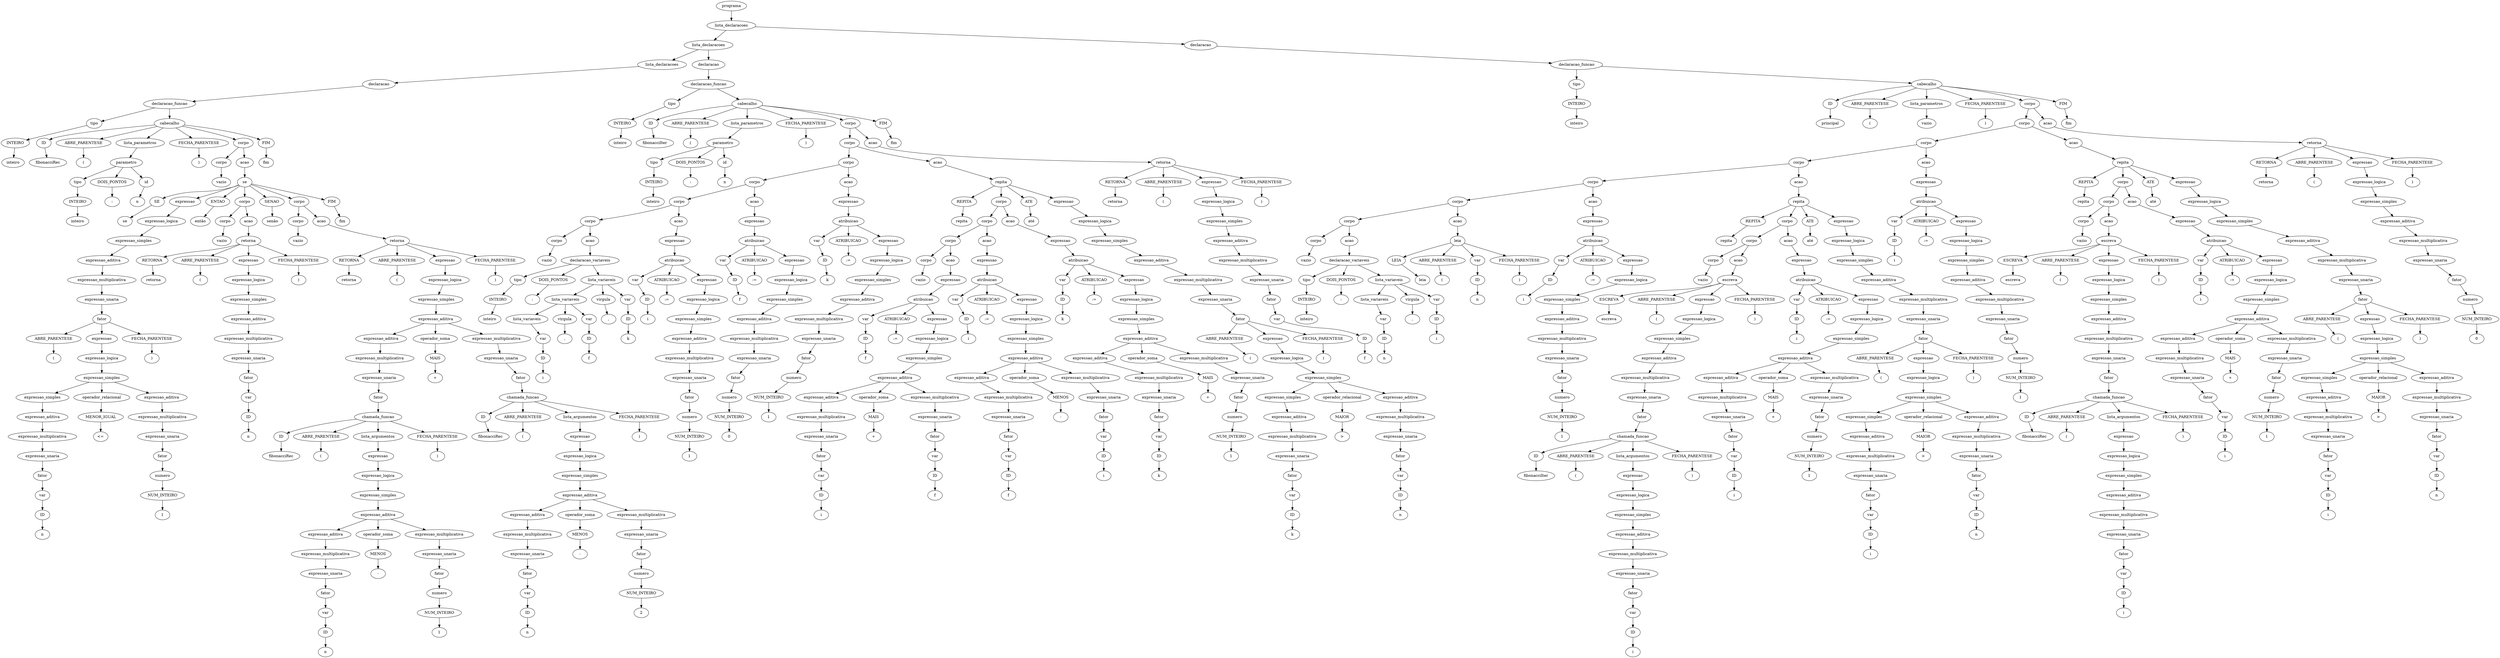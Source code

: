 digraph tree {
    "0x0" [label="programa"];
    "0x1" [label="lista_declaracoes"];
    "0x2" [label="lista_declaracoes"];
    "0x3" [label="lista_declaracoes"];
    "0x4" [label="declaracao"];
    "0x5" [label="declaracao_funcao"];
    "0x6" [label="tipo"];
    "0x7" [label="INTEIRO"];
    "0x8" [label="inteiro"];
    "0x9" [label="cabecalho"];
    "0xa" [label="ID"];
    "0xb" [label="fibonacciRec"];
    "0xc" [label="ABRE_PARENTESE"];
    "0xd" [label="("];
    "0xe" [label="lista_parametros"];
    "0xf" [label="parametro"];
    "0x10" [label="tipo"];
    "0x11" [label="INTEIRO"];
    "0x12" [label="inteiro"];
    "0x13" [label="DOIS_PONTOS"];
    "0x14" [label=":"];
    "0x15" [label="id"];
    "0x16" [label="n"];
    "0x17" [label="FECHA_PARENTESE"];
    "0x18" [label=")"];
    "0x19" [label="corpo"];
    "0x1a" [label="corpo"];
    "0x1b" [label="vazio"];
    "0x1c" [label="acao"];
    "0x1d" [label="se"];
    "0x1e" [label="SE"];
    "0x1f" [label="se"];
    "0x20" [label="expressao"];
    "0x21" [label="expressao_logica"];
    "0x22" [label="expressao_simples"];
    "0x23" [label="expressao_aditiva"];
    "0x24" [label="expressao_multiplicativa"];
    "0x25" [label="expressao_unaria"];
    "0x26" [label="fator"];
    "0x27" [label="ABRE_PARENTESE"];
    "0x28" [label="("];
    "0x29" [label="expressao"];
    "0x2a" [label="expressao_logica"];
    "0x2b" [label="expressao_simples"];
    "0x2c" [label="expressao_simples"];
    "0x2d" [label="expressao_aditiva"];
    "0x2e" [label="expressao_multiplicativa"];
    "0x2f" [label="expressao_unaria"];
    "0x30" [label="fator"];
    "0x31" [label="var"];
    "0x32" [label="ID"];
    "0x33" [label="n"];
    "0x34" [label="operador_relacional"];
    "0x35" [label="MENOR_IGUAL"];
    "0x36" [label="<="];
    "0x37" [label="expressao_aditiva"];
    "0x38" [label="expressao_multiplicativa"];
    "0x39" [label="expressao_unaria"];
    "0x3a" [label="fator"];
    "0x3b" [label="numero"];
    "0x3c" [label="NUM_INTEIRO"];
    "0x3d" [label="1"];
    "0x3e" [label="FECHA_PARENTESE"];
    "0x3f" [label=")"];
    "0x40" [label="ENTAO"];
    "0x41" [label="então"];
    "0x42" [label="corpo"];
    "0x43" [label="corpo"];
    "0x44" [label="vazio"];
    "0x45" [label="acao"];
    "0x46" [label="retorna"];
    "0x47" [label="RETORNA"];
    "0x48" [label="retorna"];
    "0x49" [label="ABRE_PARENTESE"];
    "0x4a" [label="("];
    "0x4b" [label="expressao"];
    "0x4c" [label="expressao_logica"];
    "0x4d" [label="expressao_simples"];
    "0x4e" [label="expressao_aditiva"];
    "0x4f" [label="expressao_multiplicativa"];
    "0x50" [label="expressao_unaria"];
    "0x51" [label="fator"];
    "0x52" [label="var"];
    "0x53" [label="ID"];
    "0x54" [label="n"];
    "0x55" [label="FECHA_PARENTESE"];
    "0x56" [label=")"];
    "0x57" [label="SENAO"];
    "0x58" [label="senão"];
    "0x59" [label="corpo"];
    "0x5a" [label="corpo"];
    "0x5b" [label="vazio"];
    "0x5c" [label="acao"];
    "0x5d" [label="retorna"];
    "0x5e" [label="RETORNA"];
    "0x5f" [label="retorna"];
    "0x60" [label="ABRE_PARENTESE"];
    "0x61" [label="("];
    "0x62" [label="expressao"];
    "0x63" [label="expressao_logica"];
    "0x64" [label="expressao_simples"];
    "0x65" [label="expressao_aditiva"];
    "0x66" [label="expressao_aditiva"];
    "0x67" [label="expressao_multiplicativa"];
    "0x68" [label="expressao_unaria"];
    "0x69" [label="fator"];
    "0x6a" [label="chamada_funcao"];
    "0x6b" [label="ID"];
    "0x6c" [label="fibonacciRec"];
    "0x6d" [label="ABRE_PARENTESE"];
    "0x6e" [label="("];
    "0x6f" [label="lista_argumentos"];
    "0x70" [label="expressao"];
    "0x71" [label="expressao_logica"];
    "0x72" [label="expressao_simples"];
    "0x73" [label="expressao_aditiva"];
    "0x74" [label="expressao_aditiva"];
    "0x75" [label="expressao_multiplicativa"];
    "0x76" [label="expressao_unaria"];
    "0x77" [label="fator"];
    "0x78" [label="var"];
    "0x79" [label="ID"];
    "0x7a" [label="n"];
    "0x7b" [label="operador_soma"];
    "0x7c" [label="MENOS"];
    "0x7d" [label="-"];
    "0x7e" [label="expressao_multiplicativa"];
    "0x7f" [label="expressao_unaria"];
    "0x80" [label="fator"];
    "0x81" [label="numero"];
    "0x82" [label="NUM_INTEIRO"];
    "0x83" [label="1"];
    "0x84" [label="FECHA_PARENTESE"];
    "0x85" [label=")"];
    "0x86" [label="operador_soma"];
    "0x87" [label="MAIS"];
    "0x88" [label="+"];
    "0x89" [label="expressao_multiplicativa"];
    "0x8a" [label="expressao_unaria"];
    "0x8b" [label="fator"];
    "0x8c" [label="chamada_funcao"];
    "0x8d" [label="ID"];
    "0x8e" [label="fibonacciRec"];
    "0x8f" [label="ABRE_PARENTESE"];
    "0x90" [label="("];
    "0x91" [label="lista_argumentos"];
    "0x92" [label="expressao"];
    "0x93" [label="expressao_logica"];
    "0x94" [label="expressao_simples"];
    "0x95" [label="expressao_aditiva"];
    "0x96" [label="expressao_aditiva"];
    "0x97" [label="expressao_multiplicativa"];
    "0x98" [label="expressao_unaria"];
    "0x99" [label="fator"];
    "0x9a" [label="var"];
    "0x9b" [label="ID"];
    "0x9c" [label="n"];
    "0x9d" [label="operador_soma"];
    "0x9e" [label="MENOS"];
    "0x9f" [label="-"];
    "0xa0" [label="expressao_multiplicativa"];
    "0xa1" [label="expressao_unaria"];
    "0xa2" [label="fator"];
    "0xa3" [label="numero"];
    "0xa4" [label="NUM_INTEIRO"];
    "0xa5" [label="2"];
    "0xa6" [label="FECHA_PARENTESE"];
    "0xa7" [label=")"];
    "0xa8" [label="FECHA_PARENTESE"];
    "0xa9" [label=")"];
    "0xaa" [label="FIM"];
    "0xab" [label="fim"];
    "0xac" [label="FIM"];
    "0xad" [label="fim"];
    "0xae" [label="declaracao"];
    "0xaf" [label="declaracao_funcao"];
    "0xb0" [label="tipo"];
    "0xb1" [label="INTEIRO"];
    "0xb2" [label="inteiro"];
    "0xb3" [label="cabecalho"];
    "0xb4" [label="ID"];
    "0xb5" [label="fibonacciIter"];
    "0xb6" [label="ABRE_PARENTESE"];
    "0xb7" [label="("];
    "0xb8" [label="lista_parametros"];
    "0xb9" [label="parametro"];
    "0xba" [label="tipo"];
    "0xbb" [label="INTEIRO"];
    "0xbc" [label="inteiro"];
    "0xbd" [label="DOIS_PONTOS"];
    "0xbe" [label=":"];
    "0xbf" [label="id"];
    "0xc0" [label="n"];
    "0xc1" [label="FECHA_PARENTESE"];
    "0xc2" [label=")"];
    "0xc3" [label="corpo"];
    "0xc4" [label="corpo"];
    "0xc5" [label="corpo"];
    "0xc6" [label="corpo"];
    "0xc7" [label="corpo"];
    "0xc8" [label="corpo"];
    "0xc9" [label="corpo"];
    "0xca" [label="vazio"];
    "0xcb" [label="acao"];
    "0xcc" [label="declaracao_variaveis"];
    "0xcd" [label="tipo"];
    "0xce" [label="INTEIRO"];
    "0xcf" [label="inteiro"];
    "0xd0" [label="DOIS_PONTOS"];
    "0xd1" [label=":"];
    "0xd2" [label="lista_variaveis"];
    "0xd3" [label="lista_variaveis"];
    "0xd4" [label="lista_variaveis"];
    "0xd5" [label="var"];
    "0xd6" [label="ID"];
    "0xd7" [label="i"];
    "0xd8" [label="virgula"];
    "0xd9" [label=","];
    "0xda" [label="var"];
    "0xdb" [label="ID"];
    "0xdc" [label="f"];
    "0xdd" [label="virgula"];
    "0xde" [label=","];
    "0xdf" [label="var"];
    "0xe0" [label="ID"];
    "0xe1" [label="k"];
    "0xe2" [label="acao"];
    "0xe3" [label="expressao"];
    "0xe4" [label="atribuicao"];
    "0xe5" [label="var"];
    "0xe6" [label="ID"];
    "0xe7" [label="i"];
    "0xe8" [label="ATRIBUICAO"];
    "0xe9" [label=":="];
    "0xea" [label="expressao"];
    "0xeb" [label="expressao_logica"];
    "0xec" [label="expressao_simples"];
    "0xed" [label="expressao_aditiva"];
    "0xee" [label="expressao_multiplicativa"];
    "0xef" [label="expressao_unaria"];
    "0xf0" [label="fator"];
    "0xf1" [label="numero"];
    "0xf2" [label="NUM_INTEIRO"];
    "0xf3" [label="1"];
    "0xf4" [label="acao"];
    "0xf5" [label="expressao"];
    "0xf6" [label="atribuicao"];
    "0xf7" [label="var"];
    "0xf8" [label="ID"];
    "0xf9" [label="f"];
    "0xfa" [label="ATRIBUICAO"];
    "0xfb" [label=":="];
    "0xfc" [label="expressao"];
    "0xfd" [label="expressao_logica"];
    "0xfe" [label="expressao_simples"];
    "0xff" [label="expressao_aditiva"];
    "0x100" [label="expressao_multiplicativa"];
    "0x101" [label="expressao_unaria"];
    "0x102" [label="fator"];
    "0x103" [label="numero"];
    "0x104" [label="NUM_INTEIRO"];
    "0x105" [label="0"];
    "0x106" [label="acao"];
    "0x107" [label="expressao"];
    "0x108" [label="atribuicao"];
    "0x109" [label="var"];
    "0x10a" [label="ID"];
    "0x10b" [label="k"];
    "0x10c" [label="ATRIBUICAO"];
    "0x10d" [label=":="];
    "0x10e" [label="expressao"];
    "0x10f" [label="expressao_logica"];
    "0x110" [label="expressao_simples"];
    "0x111" [label="expressao_aditiva"];
    "0x112" [label="expressao_multiplicativa"];
    "0x113" [label="expressao_unaria"];
    "0x114" [label="fator"];
    "0x115" [label="numero"];
    "0x116" [label="NUM_INTEIRO"];
    "0x117" [label="1"];
    "0x118" [label="acao"];
    "0x119" [label="repita"];
    "0x11a" [label="REPITA"];
    "0x11b" [label="repita"];
    "0x11c" [label="corpo"];
    "0x11d" [label="corpo"];
    "0x11e" [label="corpo"];
    "0x11f" [label="corpo"];
    "0x120" [label="vazio"];
    "0x121" [label="acao"];
    "0x122" [label="expressao"];
    "0x123" [label="atribuicao"];
    "0x124" [label="var"];
    "0x125" [label="ID"];
    "0x126" [label="f"];
    "0x127" [label="ATRIBUICAO"];
    "0x128" [label=":="];
    "0x129" [label="expressao"];
    "0x12a" [label="expressao_logica"];
    "0x12b" [label="expressao_simples"];
    "0x12c" [label="expressao_aditiva"];
    "0x12d" [label="expressao_aditiva"];
    "0x12e" [label="expressao_multiplicativa"];
    "0x12f" [label="expressao_unaria"];
    "0x130" [label="fator"];
    "0x131" [label="var"];
    "0x132" [label="ID"];
    "0x133" [label="i"];
    "0x134" [label="operador_soma"];
    "0x135" [label="MAIS"];
    "0x136" [label="+"];
    "0x137" [label="expressao_multiplicativa"];
    "0x138" [label="expressao_unaria"];
    "0x139" [label="fator"];
    "0x13a" [label="var"];
    "0x13b" [label="ID"];
    "0x13c" [label="f"];
    "0x13d" [label="acao"];
    "0x13e" [label="expressao"];
    "0x13f" [label="atribuicao"];
    "0x140" [label="var"];
    "0x141" [label="ID"];
    "0x142" [label="i"];
    "0x143" [label="ATRIBUICAO"];
    "0x144" [label=":="];
    "0x145" [label="expressao"];
    "0x146" [label="expressao_logica"];
    "0x147" [label="expressao_simples"];
    "0x148" [label="expressao_aditiva"];
    "0x149" [label="expressao_aditiva"];
    "0x14a" [label="expressao_multiplicativa"];
    "0x14b" [label="expressao_unaria"];
    "0x14c" [label="fator"];
    "0x14d" [label="var"];
    "0x14e" [label="ID"];
    "0x14f" [label="f"];
    "0x150" [label="operador_soma"];
    "0x151" [label="MENOS"];
    "0x152" [label="-"];
    "0x153" [label="expressao_multiplicativa"];
    "0x154" [label="expressao_unaria"];
    "0x155" [label="fator"];
    "0x156" [label="var"];
    "0x157" [label="ID"];
    "0x158" [label="i"];
    "0x159" [label="acao"];
    "0x15a" [label="expressao"];
    "0x15b" [label="atribuicao"];
    "0x15c" [label="var"];
    "0x15d" [label="ID"];
    "0x15e" [label="k"];
    "0x15f" [label="ATRIBUICAO"];
    "0x160" [label=":="];
    "0x161" [label="expressao"];
    "0x162" [label="expressao_logica"];
    "0x163" [label="expressao_simples"];
    "0x164" [label="expressao_aditiva"];
    "0x165" [label="expressao_aditiva"];
    "0x166" [label="expressao_multiplicativa"];
    "0x167" [label="expressao_unaria"];
    "0x168" [label="fator"];
    "0x169" [label="var"];
    "0x16a" [label="ID"];
    "0x16b" [label="k"];
    "0x16c" [label="operador_soma"];
    "0x16d" [label="MAIS"];
    "0x16e" [label="+"];
    "0x16f" [label="expressao_multiplicativa"];
    "0x170" [label="expressao_unaria"];
    "0x171" [label="fator"];
    "0x172" [label="numero"];
    "0x173" [label="NUM_INTEIRO"];
    "0x174" [label="1"];
    "0x175" [label="ATE"];
    "0x176" [label="até"];
    "0x177" [label="expressao"];
    "0x178" [label="expressao_logica"];
    "0x179" [label="expressao_simples"];
    "0x17a" [label="expressao_aditiva"];
    "0x17b" [label="expressao_multiplicativa"];
    "0x17c" [label="expressao_unaria"];
    "0x17d" [label="fator"];
    "0x17e" [label="ABRE_PARENTESE"];
    "0x17f" [label="("];
    "0x180" [label="expressao"];
    "0x181" [label="expressao_logica"];
    "0x182" [label="expressao_simples"];
    "0x183" [label="expressao_simples"];
    "0x184" [label="expressao_aditiva"];
    "0x185" [label="expressao_multiplicativa"];
    "0x186" [label="expressao_unaria"];
    "0x187" [label="fator"];
    "0x188" [label="var"];
    "0x189" [label="ID"];
    "0x18a" [label="k"];
    "0x18b" [label="operador_relacional"];
    "0x18c" [label="MAIOR"];
    "0x18d" [label=">"];
    "0x18e" [label="expressao_aditiva"];
    "0x18f" [label="expressao_multiplicativa"];
    "0x190" [label="expressao_unaria"];
    "0x191" [label="fator"];
    "0x192" [label="var"];
    "0x193" [label="ID"];
    "0x194" [label="n"];
    "0x195" [label="FECHA_PARENTESE"];
    "0x196" [label=")"];
    "0x197" [label="acao"];
    "0x198" [label="retorna"];
    "0x199" [label="RETORNA"];
    "0x19a" [label="retorna"];
    "0x19b" [label="ABRE_PARENTESE"];
    "0x19c" [label="("];
    "0x19d" [label="expressao"];
    "0x19e" [label="expressao_logica"];
    "0x19f" [label="expressao_simples"];
    "0x1a0" [label="expressao_aditiva"];
    "0x1a1" [label="expressao_multiplicativa"];
    "0x1a2" [label="expressao_unaria"];
    "0x1a3" [label="fator"];
    "0x1a4" [label="var"];
    "0x1a5" [label="ID"];
    "0x1a6" [label="f"];
    "0x1a7" [label="FECHA_PARENTESE"];
    "0x1a8" [label=")"];
    "0x1a9" [label="FIM"];
    "0x1aa" [label="fim"];
    "0x1ab" [label="declaracao"];
    "0x1ac" [label="declaracao_funcao"];
    "0x1ad" [label="tipo"];
    "0x1ae" [label="INTEIRO"];
    "0x1af" [label="inteiro"];
    "0x1b0" [label="cabecalho"];
    "0x1b1" [label="ID"];
    "0x1b2" [label="principal"];
    "0x1b3" [label="ABRE_PARENTESE"];
    "0x1b4" [label="("];
    "0x1b5" [label="lista_parametros"];
    "0x1b6" [label="vazio"];
    "0x1b7" [label="FECHA_PARENTESE"];
    "0x1b8" [label=")"];
    "0x1b9" [label="corpo"];
    "0x1ba" [label="corpo"];
    "0x1bb" [label="corpo"];
    "0x1bc" [label="corpo"];
    "0x1bd" [label="corpo"];
    "0x1be" [label="corpo"];
    "0x1bf" [label="corpo"];
    "0x1c0" [label="corpo"];
    "0x1c1" [label="vazio"];
    "0x1c2" [label="acao"];
    "0x1c3" [label="declaracao_variaveis"];
    "0x1c4" [label="tipo"];
    "0x1c5" [label="INTEIRO"];
    "0x1c6" [label="inteiro"];
    "0x1c7" [label="DOIS_PONTOS"];
    "0x1c8" [label=":"];
    "0x1c9" [label="lista_variaveis"];
    "0x1ca" [label="lista_variaveis"];
    "0x1cb" [label="var"];
    "0x1cc" [label="ID"];
    "0x1cd" [label="n"];
    "0x1ce" [label="virgula"];
    "0x1cf" [label=","];
    "0x1d0" [label="var"];
    "0x1d1" [label="ID"];
    "0x1d2" [label="i"];
    "0x1d3" [label="acao"];
    "0x1d4" [label="leia"];
    "0x1d5" [label="LEIA"];
    "0x1d6" [label="leia"];
    "0x1d7" [label="ABRE_PARENTESE"];
    "0x1d8" [label="("];
    "0x1d9" [label="var"];
    "0x1da" [label="ID"];
    "0x1db" [label="n"];
    "0x1dc" [label="FECHA_PARENTESE"];
    "0x1dd" [label=")"];
    "0x1de" [label="acao"];
    "0x1df" [label="expressao"];
    "0x1e0" [label="atribuicao"];
    "0x1e1" [label="var"];
    "0x1e2" [label="ID"];
    "0x1e3" [label="i"];
    "0x1e4" [label="ATRIBUICAO"];
    "0x1e5" [label=":="];
    "0x1e6" [label="expressao"];
    "0x1e7" [label="expressao_logica"];
    "0x1e8" [label="expressao_simples"];
    "0x1e9" [label="expressao_aditiva"];
    "0x1ea" [label="expressao_multiplicativa"];
    "0x1eb" [label="expressao_unaria"];
    "0x1ec" [label="fator"];
    "0x1ed" [label="numero"];
    "0x1ee" [label="NUM_INTEIRO"];
    "0x1ef" [label="1"];
    "0x1f0" [label="acao"];
    "0x1f1" [label="repita"];
    "0x1f2" [label="REPITA"];
    "0x1f3" [label="repita"];
    "0x1f4" [label="corpo"];
    "0x1f5" [label="corpo"];
    "0x1f6" [label="corpo"];
    "0x1f7" [label="vazio"];
    "0x1f8" [label="acao"];
    "0x1f9" [label="escreva"];
    "0x1fa" [label="ESCREVA"];
    "0x1fb" [label="escreva"];
    "0x1fc" [label="ABRE_PARENTESE"];
    "0x1fd" [label="("];
    "0x1fe" [label="expressao"];
    "0x1ff" [label="expressao_logica"];
    "0x200" [label="expressao_simples"];
    "0x201" [label="expressao_aditiva"];
    "0x202" [label="expressao_multiplicativa"];
    "0x203" [label="expressao_unaria"];
    "0x204" [label="fator"];
    "0x205" [label="chamada_funcao"];
    "0x206" [label="ID"];
    "0x207" [label="fibonacciIter"];
    "0x208" [label="ABRE_PARENTESE"];
    "0x209" [label="("];
    "0x20a" [label="lista_argumentos"];
    "0x20b" [label="expressao"];
    "0x20c" [label="expressao_logica"];
    "0x20d" [label="expressao_simples"];
    "0x20e" [label="expressao_aditiva"];
    "0x20f" [label="expressao_multiplicativa"];
    "0x210" [label="expressao_unaria"];
    "0x211" [label="fator"];
    "0x212" [label="var"];
    "0x213" [label="ID"];
    "0x214" [label="i"];
    "0x215" [label="FECHA_PARENTESE"];
    "0x216" [label=")"];
    "0x217" [label="FECHA_PARENTESE"];
    "0x218" [label=")"];
    "0x219" [label="acao"];
    "0x21a" [label="expressao"];
    "0x21b" [label="atribuicao"];
    "0x21c" [label="var"];
    "0x21d" [label="ID"];
    "0x21e" [label="i"];
    "0x21f" [label="ATRIBUICAO"];
    "0x220" [label=":="];
    "0x221" [label="expressao"];
    "0x222" [label="expressao_logica"];
    "0x223" [label="expressao_simples"];
    "0x224" [label="expressao_aditiva"];
    "0x225" [label="expressao_aditiva"];
    "0x226" [label="expressao_multiplicativa"];
    "0x227" [label="expressao_unaria"];
    "0x228" [label="fator"];
    "0x229" [label="var"];
    "0x22a" [label="ID"];
    "0x22b" [label="i"];
    "0x22c" [label="operador_soma"];
    "0x22d" [label="MAIS"];
    "0x22e" [label="+"];
    "0x22f" [label="expressao_multiplicativa"];
    "0x230" [label="expressao_unaria"];
    "0x231" [label="fator"];
    "0x232" [label="numero"];
    "0x233" [label="NUM_INTEIRO"];
    "0x234" [label="1"];
    "0x235" [label="ATE"];
    "0x236" [label="até"];
    "0x237" [label="expressao"];
    "0x238" [label="expressao_logica"];
    "0x239" [label="expressao_simples"];
    "0x23a" [label="expressao_aditiva"];
    "0x23b" [label="expressao_multiplicativa"];
    "0x23c" [label="expressao_unaria"];
    "0x23d" [label="fator"];
    "0x23e" [label="ABRE_PARENTESE"];
    "0x23f" [label="("];
    "0x240" [label="expressao"];
    "0x241" [label="expressao_logica"];
    "0x242" [label="expressao_simples"];
    "0x243" [label="expressao_simples"];
    "0x244" [label="expressao_aditiva"];
    "0x245" [label="expressao_multiplicativa"];
    "0x246" [label="expressao_unaria"];
    "0x247" [label="fator"];
    "0x248" [label="var"];
    "0x249" [label="ID"];
    "0x24a" [label="i"];
    "0x24b" [label="operador_relacional"];
    "0x24c" [label="MAIOR"];
    "0x24d" [label=">"];
    "0x24e" [label="expressao_aditiva"];
    "0x24f" [label="expressao_multiplicativa"];
    "0x250" [label="expressao_unaria"];
    "0x251" [label="fator"];
    "0x252" [label="var"];
    "0x253" [label="ID"];
    "0x254" [label="n"];
    "0x255" [label="FECHA_PARENTESE"];
    "0x256" [label=")"];
    "0x257" [label="acao"];
    "0x258" [label="expressao"];
    "0x259" [label="atribuicao"];
    "0x25a" [label="var"];
    "0x25b" [label="ID"];
    "0x25c" [label="i"];
    "0x25d" [label="ATRIBUICAO"];
    "0x25e" [label=":="];
    "0x25f" [label="expressao"];
    "0x260" [label="expressao_logica"];
    "0x261" [label="expressao_simples"];
    "0x262" [label="expressao_aditiva"];
    "0x263" [label="expressao_multiplicativa"];
    "0x264" [label="expressao_unaria"];
    "0x265" [label="fator"];
    "0x266" [label="numero"];
    "0x267" [label="NUM_INTEIRO"];
    "0x268" [label="1"];
    "0x269" [label="acao"];
    "0x26a" [label="repita"];
    "0x26b" [label="REPITA"];
    "0x26c" [label="repita"];
    "0x26d" [label="corpo"];
    "0x26e" [label="corpo"];
    "0x26f" [label="corpo"];
    "0x270" [label="vazio"];
    "0x271" [label="acao"];
    "0x272" [label="escreva"];
    "0x273" [label="ESCREVA"];
    "0x274" [label="escreva"];
    "0x275" [label="ABRE_PARENTESE"];
    "0x276" [label="("];
    "0x277" [label="expressao"];
    "0x278" [label="expressao_logica"];
    "0x279" [label="expressao_simples"];
    "0x27a" [label="expressao_aditiva"];
    "0x27b" [label="expressao_multiplicativa"];
    "0x27c" [label="expressao_unaria"];
    "0x27d" [label="fator"];
    "0x27e" [label="chamada_funcao"];
    "0x27f" [label="ID"];
    "0x280" [label="fibonacciRec"];
    "0x281" [label="ABRE_PARENTESE"];
    "0x282" [label="("];
    "0x283" [label="lista_argumentos"];
    "0x284" [label="expressao"];
    "0x285" [label="expressao_logica"];
    "0x286" [label="expressao_simples"];
    "0x287" [label="expressao_aditiva"];
    "0x288" [label="expressao_multiplicativa"];
    "0x289" [label="expressao_unaria"];
    "0x28a" [label="fator"];
    "0x28b" [label="var"];
    "0x28c" [label="ID"];
    "0x28d" [label="i"];
    "0x28e" [label="FECHA_PARENTESE"];
    "0x28f" [label=")"];
    "0x290" [label="FECHA_PARENTESE"];
    "0x291" [label=")"];
    "0x292" [label="acao"];
    "0x293" [label="expressao"];
    "0x294" [label="atribuicao"];
    "0x295" [label="var"];
    "0x296" [label="ID"];
    "0x297" [label="i"];
    "0x298" [label="ATRIBUICAO"];
    "0x299" [label=":="];
    "0x29a" [label="expressao"];
    "0x29b" [label="expressao_logica"];
    "0x29c" [label="expressao_simples"];
    "0x29d" [label="expressao_aditiva"];
    "0x29e" [label="expressao_aditiva"];
    "0x29f" [label="expressao_multiplicativa"];
    "0x2a0" [label="expressao_unaria"];
    "0x2a1" [label="fator"];
    "0x2a2" [label="var"];
    "0x2a3" [label="ID"];
    "0x2a4" [label="i"];
    "0x2a5" [label="operador_soma"];
    "0x2a6" [label="MAIS"];
    "0x2a7" [label="+"];
    "0x2a8" [label="expressao_multiplicativa"];
    "0x2a9" [label="expressao_unaria"];
    "0x2aa" [label="fator"];
    "0x2ab" [label="numero"];
    "0x2ac" [label="NUM_INTEIRO"];
    "0x2ad" [label="1"];
    "0x2ae" [label="ATE"];
    "0x2af" [label="até"];
    "0x2b0" [label="expressao"];
    "0x2b1" [label="expressao_logica"];
    "0x2b2" [label="expressao_simples"];
    "0x2b3" [label="expressao_aditiva"];
    "0x2b4" [label="expressao_multiplicativa"];
    "0x2b5" [label="expressao_unaria"];
    "0x2b6" [label="fator"];
    "0x2b7" [label="ABRE_PARENTESE"];
    "0x2b8" [label="("];
    "0x2b9" [label="expressao"];
    "0x2ba" [label="expressao_logica"];
    "0x2bb" [label="expressao_simples"];
    "0x2bc" [label="expressao_simples"];
    "0x2bd" [label="expressao_aditiva"];
    "0x2be" [label="expressao_multiplicativa"];
    "0x2bf" [label="expressao_unaria"];
    "0x2c0" [label="fator"];
    "0x2c1" [label="var"];
    "0x2c2" [label="ID"];
    "0x2c3" [label="i"];
    "0x2c4" [label="operador_relacional"];
    "0x2c5" [label="MAIOR"];
    "0x2c6" [label=">"];
    "0x2c7" [label="expressao_aditiva"];
    "0x2c8" [label="expressao_multiplicativa"];
    "0x2c9" [label="expressao_unaria"];
    "0x2ca" [label="fator"];
    "0x2cb" [label="var"];
    "0x2cc" [label="ID"];
    "0x2cd" [label="n"];
    "0x2ce" [label="FECHA_PARENTESE"];
    "0x2cf" [label=")"];
    "0x2d0" [label="acao"];
    "0x2d1" [label="retorna"];
    "0x2d2" [label="RETORNA"];
    "0x2d3" [label="retorna"];
    "0x2d4" [label="ABRE_PARENTESE"];
    "0x2d5" [label="("];
    "0x2d6" [label="expressao"];
    "0x2d7" [label="expressao_logica"];
    "0x2d8" [label="expressao_simples"];
    "0x2d9" [label="expressao_aditiva"];
    "0x2da" [label="expressao_multiplicativa"];
    "0x2db" [label="expressao_unaria"];
    "0x2dc" [label="fator"];
    "0x2dd" [label="numero"];
    "0x2de" [label="NUM_INTEIRO"];
    "0x2df" [label="0"];
    "0x2e0" [label="FECHA_PARENTESE"];
    "0x2e1" [label=")"];
    "0x2e2" [label="FIM"];
    "0x2e3" [label="fim"];
    "0x0" -> "0x1";
    "0x1" -> "0x2";
    "0x1" -> "0x1ab";
    "0x2" -> "0x3";
    "0x2" -> "0xae";
    "0x3" -> "0x4";
    "0x4" -> "0x5";
    "0x5" -> "0x6";
    "0x5" -> "0x9";
    "0x6" -> "0x7";
    "0x7" -> "0x8";
    "0x9" -> "0xa";
    "0x9" -> "0xc";
    "0x9" -> "0xe";
    "0x9" -> "0x17";
    "0x9" -> "0x19";
    "0x9" -> "0xac";
    "0xa" -> "0xb";
    "0xc" -> "0xd";
    "0xe" -> "0xf";
    "0xf" -> "0x10";
    "0xf" -> "0x13";
    "0xf" -> "0x15";
    "0x10" -> "0x11";
    "0x11" -> "0x12";
    "0x13" -> "0x14";
    "0x15" -> "0x16";
    "0x17" -> "0x18";
    "0x19" -> "0x1a";
    "0x19" -> "0x1c";
    "0x1a" -> "0x1b";
    "0x1c" -> "0x1d";
    "0x1d" -> "0x1e";
    "0x1d" -> "0x20";
    "0x1d" -> "0x40";
    "0x1d" -> "0x42";
    "0x1d" -> "0x57";
    "0x1d" -> "0x59";
    "0x1d" -> "0xaa";
    "0x1e" -> "0x1f";
    "0x20" -> "0x21";
    "0x21" -> "0x22";
    "0x22" -> "0x23";
    "0x23" -> "0x24";
    "0x24" -> "0x25";
    "0x25" -> "0x26";
    "0x26" -> "0x27";
    "0x26" -> "0x29";
    "0x26" -> "0x3e";
    "0x27" -> "0x28";
    "0x29" -> "0x2a";
    "0x2a" -> "0x2b";
    "0x2b" -> "0x2c";
    "0x2b" -> "0x34";
    "0x2b" -> "0x37";
    "0x2c" -> "0x2d";
    "0x2d" -> "0x2e";
    "0x2e" -> "0x2f";
    "0x2f" -> "0x30";
    "0x30" -> "0x31";
    "0x31" -> "0x32";
    "0x32" -> "0x33";
    "0x34" -> "0x35";
    "0x35" -> "0x36";
    "0x37" -> "0x38";
    "0x38" -> "0x39";
    "0x39" -> "0x3a";
    "0x3a" -> "0x3b";
    "0x3b" -> "0x3c";
    "0x3c" -> "0x3d";
    "0x3e" -> "0x3f";
    "0x40" -> "0x41";
    "0x42" -> "0x43";
    "0x42" -> "0x45";
    "0x43" -> "0x44";
    "0x45" -> "0x46";
    "0x46" -> "0x47";
    "0x46" -> "0x49";
    "0x46" -> "0x4b";
    "0x46" -> "0x55";
    "0x47" -> "0x48";
    "0x49" -> "0x4a";
    "0x4b" -> "0x4c";
    "0x4c" -> "0x4d";
    "0x4d" -> "0x4e";
    "0x4e" -> "0x4f";
    "0x4f" -> "0x50";
    "0x50" -> "0x51";
    "0x51" -> "0x52";
    "0x52" -> "0x53";
    "0x53" -> "0x54";
    "0x55" -> "0x56";
    "0x57" -> "0x58";
    "0x59" -> "0x5a";
    "0x59" -> "0x5c";
    "0x5a" -> "0x5b";
    "0x5c" -> "0x5d";
    "0x5d" -> "0x5e";
    "0x5d" -> "0x60";
    "0x5d" -> "0x62";
    "0x5d" -> "0xa8";
    "0x5e" -> "0x5f";
    "0x60" -> "0x61";
    "0x62" -> "0x63";
    "0x63" -> "0x64";
    "0x64" -> "0x65";
    "0x65" -> "0x66";
    "0x65" -> "0x86";
    "0x65" -> "0x89";
    "0x66" -> "0x67";
    "0x67" -> "0x68";
    "0x68" -> "0x69";
    "0x69" -> "0x6a";
    "0x6a" -> "0x6b";
    "0x6a" -> "0x6d";
    "0x6a" -> "0x6f";
    "0x6a" -> "0x84";
    "0x6b" -> "0x6c";
    "0x6d" -> "0x6e";
    "0x6f" -> "0x70";
    "0x70" -> "0x71";
    "0x71" -> "0x72";
    "0x72" -> "0x73";
    "0x73" -> "0x74";
    "0x73" -> "0x7b";
    "0x73" -> "0x7e";
    "0x74" -> "0x75";
    "0x75" -> "0x76";
    "0x76" -> "0x77";
    "0x77" -> "0x78";
    "0x78" -> "0x79";
    "0x79" -> "0x7a";
    "0x7b" -> "0x7c";
    "0x7c" -> "0x7d";
    "0x7e" -> "0x7f";
    "0x7f" -> "0x80";
    "0x80" -> "0x81";
    "0x81" -> "0x82";
    "0x82" -> "0x83";
    "0x84" -> "0x85";
    "0x86" -> "0x87";
    "0x87" -> "0x88";
    "0x89" -> "0x8a";
    "0x8a" -> "0x8b";
    "0x8b" -> "0x8c";
    "0x8c" -> "0x8d";
    "0x8c" -> "0x8f";
    "0x8c" -> "0x91";
    "0x8c" -> "0xa6";
    "0x8d" -> "0x8e";
    "0x8f" -> "0x90";
    "0x91" -> "0x92";
    "0x92" -> "0x93";
    "0x93" -> "0x94";
    "0x94" -> "0x95";
    "0x95" -> "0x96";
    "0x95" -> "0x9d";
    "0x95" -> "0xa0";
    "0x96" -> "0x97";
    "0x97" -> "0x98";
    "0x98" -> "0x99";
    "0x99" -> "0x9a";
    "0x9a" -> "0x9b";
    "0x9b" -> "0x9c";
    "0x9d" -> "0x9e";
    "0x9e" -> "0x9f";
    "0xa0" -> "0xa1";
    "0xa1" -> "0xa2";
    "0xa2" -> "0xa3";
    "0xa3" -> "0xa4";
    "0xa4" -> "0xa5";
    "0xa6" -> "0xa7";
    "0xa8" -> "0xa9";
    "0xaa" -> "0xab";
    "0xac" -> "0xad";
    "0xae" -> "0xaf";
    "0xaf" -> "0xb0";
    "0xaf" -> "0xb3";
    "0xb0" -> "0xb1";
    "0xb1" -> "0xb2";
    "0xb3" -> "0xb4";
    "0xb3" -> "0xb6";
    "0xb3" -> "0xb8";
    "0xb3" -> "0xc1";
    "0xb3" -> "0xc3";
    "0xb3" -> "0x1a9";
    "0xb4" -> "0xb5";
    "0xb6" -> "0xb7";
    "0xb8" -> "0xb9";
    "0xb9" -> "0xba";
    "0xb9" -> "0xbd";
    "0xb9" -> "0xbf";
    "0xba" -> "0xbb";
    "0xbb" -> "0xbc";
    "0xbd" -> "0xbe";
    "0xbf" -> "0xc0";
    "0xc1" -> "0xc2";
    "0xc3" -> "0xc4";
    "0xc3" -> "0x197";
    "0xc4" -> "0xc5";
    "0xc4" -> "0x118";
    "0xc5" -> "0xc6";
    "0xc5" -> "0x106";
    "0xc6" -> "0xc7";
    "0xc6" -> "0xf4";
    "0xc7" -> "0xc8";
    "0xc7" -> "0xe2";
    "0xc8" -> "0xc9";
    "0xc8" -> "0xcb";
    "0xc9" -> "0xca";
    "0xcb" -> "0xcc";
    "0xcc" -> "0xcd";
    "0xcc" -> "0xd0";
    "0xcc" -> "0xd2";
    "0xcd" -> "0xce";
    "0xce" -> "0xcf";
    "0xd0" -> "0xd1";
    "0xd2" -> "0xd3";
    "0xd2" -> "0xdd";
    "0xd2" -> "0xdf";
    "0xd3" -> "0xd4";
    "0xd3" -> "0xd8";
    "0xd3" -> "0xda";
    "0xd4" -> "0xd5";
    "0xd5" -> "0xd6";
    "0xd6" -> "0xd7";
    "0xd8" -> "0xd9";
    "0xda" -> "0xdb";
    "0xdb" -> "0xdc";
    "0xdd" -> "0xde";
    "0xdf" -> "0xe0";
    "0xe0" -> "0xe1";
    "0xe2" -> "0xe3";
    "0xe3" -> "0xe4";
    "0xe4" -> "0xe5";
    "0xe4" -> "0xe8";
    "0xe4" -> "0xea";
    "0xe5" -> "0xe6";
    "0xe6" -> "0xe7";
    "0xe8" -> "0xe9";
    "0xea" -> "0xeb";
    "0xeb" -> "0xec";
    "0xec" -> "0xed";
    "0xed" -> "0xee";
    "0xee" -> "0xef";
    "0xef" -> "0xf0";
    "0xf0" -> "0xf1";
    "0xf1" -> "0xf2";
    "0xf2" -> "0xf3";
    "0xf4" -> "0xf5";
    "0xf5" -> "0xf6";
    "0xf6" -> "0xf7";
    "0xf6" -> "0xfa";
    "0xf6" -> "0xfc";
    "0xf7" -> "0xf8";
    "0xf8" -> "0xf9";
    "0xfa" -> "0xfb";
    "0xfc" -> "0xfd";
    "0xfd" -> "0xfe";
    "0xfe" -> "0xff";
    "0xff" -> "0x100";
    "0x100" -> "0x101";
    "0x101" -> "0x102";
    "0x102" -> "0x103";
    "0x103" -> "0x104";
    "0x104" -> "0x105";
    "0x106" -> "0x107";
    "0x107" -> "0x108";
    "0x108" -> "0x109";
    "0x108" -> "0x10c";
    "0x108" -> "0x10e";
    "0x109" -> "0x10a";
    "0x10a" -> "0x10b";
    "0x10c" -> "0x10d";
    "0x10e" -> "0x10f";
    "0x10f" -> "0x110";
    "0x110" -> "0x111";
    "0x111" -> "0x112";
    "0x112" -> "0x113";
    "0x113" -> "0x114";
    "0x114" -> "0x115";
    "0x115" -> "0x116";
    "0x116" -> "0x117";
    "0x118" -> "0x119";
    "0x119" -> "0x11a";
    "0x119" -> "0x11c";
    "0x119" -> "0x175";
    "0x119" -> "0x177";
    "0x11a" -> "0x11b";
    "0x11c" -> "0x11d";
    "0x11c" -> "0x159";
    "0x11d" -> "0x11e";
    "0x11d" -> "0x13d";
    "0x11e" -> "0x11f";
    "0x11e" -> "0x121";
    "0x11f" -> "0x120";
    "0x121" -> "0x122";
    "0x122" -> "0x123";
    "0x123" -> "0x124";
    "0x123" -> "0x127";
    "0x123" -> "0x129";
    "0x124" -> "0x125";
    "0x125" -> "0x126";
    "0x127" -> "0x128";
    "0x129" -> "0x12a";
    "0x12a" -> "0x12b";
    "0x12b" -> "0x12c";
    "0x12c" -> "0x12d";
    "0x12c" -> "0x134";
    "0x12c" -> "0x137";
    "0x12d" -> "0x12e";
    "0x12e" -> "0x12f";
    "0x12f" -> "0x130";
    "0x130" -> "0x131";
    "0x131" -> "0x132";
    "0x132" -> "0x133";
    "0x134" -> "0x135";
    "0x135" -> "0x136";
    "0x137" -> "0x138";
    "0x138" -> "0x139";
    "0x139" -> "0x13a";
    "0x13a" -> "0x13b";
    "0x13b" -> "0x13c";
    "0x13d" -> "0x13e";
    "0x13e" -> "0x13f";
    "0x13f" -> "0x140";
    "0x13f" -> "0x143";
    "0x13f" -> "0x145";
    "0x140" -> "0x141";
    "0x141" -> "0x142";
    "0x143" -> "0x144";
    "0x145" -> "0x146";
    "0x146" -> "0x147";
    "0x147" -> "0x148";
    "0x148" -> "0x149";
    "0x148" -> "0x150";
    "0x148" -> "0x153";
    "0x149" -> "0x14a";
    "0x14a" -> "0x14b";
    "0x14b" -> "0x14c";
    "0x14c" -> "0x14d";
    "0x14d" -> "0x14e";
    "0x14e" -> "0x14f";
    "0x150" -> "0x151";
    "0x151" -> "0x152";
    "0x153" -> "0x154";
    "0x154" -> "0x155";
    "0x155" -> "0x156";
    "0x156" -> "0x157";
    "0x157" -> "0x158";
    "0x159" -> "0x15a";
    "0x15a" -> "0x15b";
    "0x15b" -> "0x15c";
    "0x15b" -> "0x15f";
    "0x15b" -> "0x161";
    "0x15c" -> "0x15d";
    "0x15d" -> "0x15e";
    "0x15f" -> "0x160";
    "0x161" -> "0x162";
    "0x162" -> "0x163";
    "0x163" -> "0x164";
    "0x164" -> "0x165";
    "0x164" -> "0x16c";
    "0x164" -> "0x16f";
    "0x165" -> "0x166";
    "0x166" -> "0x167";
    "0x167" -> "0x168";
    "0x168" -> "0x169";
    "0x169" -> "0x16a";
    "0x16a" -> "0x16b";
    "0x16c" -> "0x16d";
    "0x16d" -> "0x16e";
    "0x16f" -> "0x170";
    "0x170" -> "0x171";
    "0x171" -> "0x172";
    "0x172" -> "0x173";
    "0x173" -> "0x174";
    "0x175" -> "0x176";
    "0x177" -> "0x178";
    "0x178" -> "0x179";
    "0x179" -> "0x17a";
    "0x17a" -> "0x17b";
    "0x17b" -> "0x17c";
    "0x17c" -> "0x17d";
    "0x17d" -> "0x17e";
    "0x17d" -> "0x180";
    "0x17d" -> "0x195";
    "0x17e" -> "0x17f";
    "0x180" -> "0x181";
    "0x181" -> "0x182";
    "0x182" -> "0x183";
    "0x182" -> "0x18b";
    "0x182" -> "0x18e";
    "0x183" -> "0x184";
    "0x184" -> "0x185";
    "0x185" -> "0x186";
    "0x186" -> "0x187";
    "0x187" -> "0x188";
    "0x188" -> "0x189";
    "0x189" -> "0x18a";
    "0x18b" -> "0x18c";
    "0x18c" -> "0x18d";
    "0x18e" -> "0x18f";
    "0x18f" -> "0x190";
    "0x190" -> "0x191";
    "0x191" -> "0x192";
    "0x192" -> "0x193";
    "0x193" -> "0x194";
    "0x195" -> "0x196";
    "0x197" -> "0x198";
    "0x198" -> "0x199";
    "0x198" -> "0x19b";
    "0x198" -> "0x19d";
    "0x198" -> "0x1a7";
    "0x199" -> "0x19a";
    "0x19b" -> "0x19c";
    "0x19d" -> "0x19e";
    "0x19e" -> "0x19f";
    "0x19f" -> "0x1a0";
    "0x1a0" -> "0x1a1";
    "0x1a1" -> "0x1a2";
    "0x1a2" -> "0x1a3";
    "0x1a3" -> "0x1a4";
    "0x1a4" -> "0x1a5";
    "0x1a5" -> "0x1a6";
    "0x1a7" -> "0x1a8";
    "0x1a9" -> "0x1aa";
    "0x1ab" -> "0x1ac";
    "0x1ac" -> "0x1ad";
    "0x1ac" -> "0x1b0";
    "0x1ad" -> "0x1ae";
    "0x1ae" -> "0x1af";
    "0x1b0" -> "0x1b1";
    "0x1b0" -> "0x1b3";
    "0x1b0" -> "0x1b5";
    "0x1b0" -> "0x1b7";
    "0x1b0" -> "0x1b9";
    "0x1b0" -> "0x2e2";
    "0x1b1" -> "0x1b2";
    "0x1b3" -> "0x1b4";
    "0x1b5" -> "0x1b6";
    "0x1b7" -> "0x1b8";
    "0x1b9" -> "0x1ba";
    "0x1b9" -> "0x2d0";
    "0x1ba" -> "0x1bb";
    "0x1ba" -> "0x269";
    "0x1bb" -> "0x1bc";
    "0x1bb" -> "0x257";
    "0x1bc" -> "0x1bd";
    "0x1bc" -> "0x1f0";
    "0x1bd" -> "0x1be";
    "0x1bd" -> "0x1de";
    "0x1be" -> "0x1bf";
    "0x1be" -> "0x1d3";
    "0x1bf" -> "0x1c0";
    "0x1bf" -> "0x1c2";
    "0x1c0" -> "0x1c1";
    "0x1c2" -> "0x1c3";
    "0x1c3" -> "0x1c4";
    "0x1c3" -> "0x1c7";
    "0x1c3" -> "0x1c9";
    "0x1c4" -> "0x1c5";
    "0x1c5" -> "0x1c6";
    "0x1c7" -> "0x1c8";
    "0x1c9" -> "0x1ca";
    "0x1c9" -> "0x1ce";
    "0x1c9" -> "0x1d0";
    "0x1ca" -> "0x1cb";
    "0x1cb" -> "0x1cc";
    "0x1cc" -> "0x1cd";
    "0x1ce" -> "0x1cf";
    "0x1d0" -> "0x1d1";
    "0x1d1" -> "0x1d2";
    "0x1d3" -> "0x1d4";
    "0x1d4" -> "0x1d5";
    "0x1d4" -> "0x1d7";
    "0x1d4" -> "0x1d9";
    "0x1d4" -> "0x1dc";
    "0x1d5" -> "0x1d6";
    "0x1d7" -> "0x1d8";
    "0x1d9" -> "0x1da";
    "0x1da" -> "0x1db";
    "0x1dc" -> "0x1dd";
    "0x1de" -> "0x1df";
    "0x1df" -> "0x1e0";
    "0x1e0" -> "0x1e1";
    "0x1e0" -> "0x1e4";
    "0x1e0" -> "0x1e6";
    "0x1e1" -> "0x1e2";
    "0x1e2" -> "0x1e3";
    "0x1e4" -> "0x1e5";
    "0x1e6" -> "0x1e7";
    "0x1e7" -> "0x1e8";
    "0x1e8" -> "0x1e9";
    "0x1e9" -> "0x1ea";
    "0x1ea" -> "0x1eb";
    "0x1eb" -> "0x1ec";
    "0x1ec" -> "0x1ed";
    "0x1ed" -> "0x1ee";
    "0x1ee" -> "0x1ef";
    "0x1f0" -> "0x1f1";
    "0x1f1" -> "0x1f2";
    "0x1f1" -> "0x1f4";
    "0x1f1" -> "0x235";
    "0x1f1" -> "0x237";
    "0x1f2" -> "0x1f3";
    "0x1f4" -> "0x1f5";
    "0x1f4" -> "0x219";
    "0x1f5" -> "0x1f6";
    "0x1f5" -> "0x1f8";
    "0x1f6" -> "0x1f7";
    "0x1f8" -> "0x1f9";
    "0x1f9" -> "0x1fa";
    "0x1f9" -> "0x1fc";
    "0x1f9" -> "0x1fe";
    "0x1f9" -> "0x217";
    "0x1fa" -> "0x1fb";
    "0x1fc" -> "0x1fd";
    "0x1fe" -> "0x1ff";
    "0x1ff" -> "0x200";
    "0x200" -> "0x201";
    "0x201" -> "0x202";
    "0x202" -> "0x203";
    "0x203" -> "0x204";
    "0x204" -> "0x205";
    "0x205" -> "0x206";
    "0x205" -> "0x208";
    "0x205" -> "0x20a";
    "0x205" -> "0x215";
    "0x206" -> "0x207";
    "0x208" -> "0x209";
    "0x20a" -> "0x20b";
    "0x20b" -> "0x20c";
    "0x20c" -> "0x20d";
    "0x20d" -> "0x20e";
    "0x20e" -> "0x20f";
    "0x20f" -> "0x210";
    "0x210" -> "0x211";
    "0x211" -> "0x212";
    "0x212" -> "0x213";
    "0x213" -> "0x214";
    "0x215" -> "0x216";
    "0x217" -> "0x218";
    "0x219" -> "0x21a";
    "0x21a" -> "0x21b";
    "0x21b" -> "0x21c";
    "0x21b" -> "0x21f";
    "0x21b" -> "0x221";
    "0x21c" -> "0x21d";
    "0x21d" -> "0x21e";
    "0x21f" -> "0x220";
    "0x221" -> "0x222";
    "0x222" -> "0x223";
    "0x223" -> "0x224";
    "0x224" -> "0x225";
    "0x224" -> "0x22c";
    "0x224" -> "0x22f";
    "0x225" -> "0x226";
    "0x226" -> "0x227";
    "0x227" -> "0x228";
    "0x228" -> "0x229";
    "0x229" -> "0x22a";
    "0x22a" -> "0x22b";
    "0x22c" -> "0x22d";
    "0x22d" -> "0x22e";
    "0x22f" -> "0x230";
    "0x230" -> "0x231";
    "0x231" -> "0x232";
    "0x232" -> "0x233";
    "0x233" -> "0x234";
    "0x235" -> "0x236";
    "0x237" -> "0x238";
    "0x238" -> "0x239";
    "0x239" -> "0x23a";
    "0x23a" -> "0x23b";
    "0x23b" -> "0x23c";
    "0x23c" -> "0x23d";
    "0x23d" -> "0x23e";
    "0x23d" -> "0x240";
    "0x23d" -> "0x255";
    "0x23e" -> "0x23f";
    "0x240" -> "0x241";
    "0x241" -> "0x242";
    "0x242" -> "0x243";
    "0x242" -> "0x24b";
    "0x242" -> "0x24e";
    "0x243" -> "0x244";
    "0x244" -> "0x245";
    "0x245" -> "0x246";
    "0x246" -> "0x247";
    "0x247" -> "0x248";
    "0x248" -> "0x249";
    "0x249" -> "0x24a";
    "0x24b" -> "0x24c";
    "0x24c" -> "0x24d";
    "0x24e" -> "0x24f";
    "0x24f" -> "0x250";
    "0x250" -> "0x251";
    "0x251" -> "0x252";
    "0x252" -> "0x253";
    "0x253" -> "0x254";
    "0x255" -> "0x256";
    "0x257" -> "0x258";
    "0x258" -> "0x259";
    "0x259" -> "0x25a";
    "0x259" -> "0x25d";
    "0x259" -> "0x25f";
    "0x25a" -> "0x25b";
    "0x25b" -> "0x25c";
    "0x25d" -> "0x25e";
    "0x25f" -> "0x260";
    "0x260" -> "0x261";
    "0x261" -> "0x262";
    "0x262" -> "0x263";
    "0x263" -> "0x264";
    "0x264" -> "0x265";
    "0x265" -> "0x266";
    "0x266" -> "0x267";
    "0x267" -> "0x268";
    "0x269" -> "0x26a";
    "0x26a" -> "0x26b";
    "0x26a" -> "0x26d";
    "0x26a" -> "0x2ae";
    "0x26a" -> "0x2b0";
    "0x26b" -> "0x26c";
    "0x26d" -> "0x26e";
    "0x26d" -> "0x292";
    "0x26e" -> "0x26f";
    "0x26e" -> "0x271";
    "0x26f" -> "0x270";
    "0x271" -> "0x272";
    "0x272" -> "0x273";
    "0x272" -> "0x275";
    "0x272" -> "0x277";
    "0x272" -> "0x290";
    "0x273" -> "0x274";
    "0x275" -> "0x276";
    "0x277" -> "0x278";
    "0x278" -> "0x279";
    "0x279" -> "0x27a";
    "0x27a" -> "0x27b";
    "0x27b" -> "0x27c";
    "0x27c" -> "0x27d";
    "0x27d" -> "0x27e";
    "0x27e" -> "0x27f";
    "0x27e" -> "0x281";
    "0x27e" -> "0x283";
    "0x27e" -> "0x28e";
    "0x27f" -> "0x280";
    "0x281" -> "0x282";
    "0x283" -> "0x284";
    "0x284" -> "0x285";
    "0x285" -> "0x286";
    "0x286" -> "0x287";
    "0x287" -> "0x288";
    "0x288" -> "0x289";
    "0x289" -> "0x28a";
    "0x28a" -> "0x28b";
    "0x28b" -> "0x28c";
    "0x28c" -> "0x28d";
    "0x28e" -> "0x28f";
    "0x290" -> "0x291";
    "0x292" -> "0x293";
    "0x293" -> "0x294";
    "0x294" -> "0x295";
    "0x294" -> "0x298";
    "0x294" -> "0x29a";
    "0x295" -> "0x296";
    "0x296" -> "0x297";
    "0x298" -> "0x299";
    "0x29a" -> "0x29b";
    "0x29b" -> "0x29c";
    "0x29c" -> "0x29d";
    "0x29d" -> "0x29e";
    "0x29d" -> "0x2a5";
    "0x29d" -> "0x2a8";
    "0x29e" -> "0x29f";
    "0x29f" -> "0x2a0";
    "0x2a0" -> "0x2a1";
    "0x2a1" -> "0x2a2";
    "0x2a2" -> "0x2a3";
    "0x2a3" -> "0x2a4";
    "0x2a5" -> "0x2a6";
    "0x2a6" -> "0x2a7";
    "0x2a8" -> "0x2a9";
    "0x2a9" -> "0x2aa";
    "0x2aa" -> "0x2ab";
    "0x2ab" -> "0x2ac";
    "0x2ac" -> "0x2ad";
    "0x2ae" -> "0x2af";
    "0x2b0" -> "0x2b1";
    "0x2b1" -> "0x2b2";
    "0x2b2" -> "0x2b3";
    "0x2b3" -> "0x2b4";
    "0x2b4" -> "0x2b5";
    "0x2b5" -> "0x2b6";
    "0x2b6" -> "0x2b7";
    "0x2b6" -> "0x2b9";
    "0x2b6" -> "0x2ce";
    "0x2b7" -> "0x2b8";
    "0x2b9" -> "0x2ba";
    "0x2ba" -> "0x2bb";
    "0x2bb" -> "0x2bc";
    "0x2bb" -> "0x2c4";
    "0x2bb" -> "0x2c7";
    "0x2bc" -> "0x2bd";
    "0x2bd" -> "0x2be";
    "0x2be" -> "0x2bf";
    "0x2bf" -> "0x2c0";
    "0x2c0" -> "0x2c1";
    "0x2c1" -> "0x2c2";
    "0x2c2" -> "0x2c3";
    "0x2c4" -> "0x2c5";
    "0x2c5" -> "0x2c6";
    "0x2c7" -> "0x2c8";
    "0x2c8" -> "0x2c9";
    "0x2c9" -> "0x2ca";
    "0x2ca" -> "0x2cb";
    "0x2cb" -> "0x2cc";
    "0x2cc" -> "0x2cd";
    "0x2ce" -> "0x2cf";
    "0x2d0" -> "0x2d1";
    "0x2d1" -> "0x2d2";
    "0x2d1" -> "0x2d4";
    "0x2d1" -> "0x2d6";
    "0x2d1" -> "0x2e0";
    "0x2d2" -> "0x2d3";
    "0x2d4" -> "0x2d5";
    "0x2d6" -> "0x2d7";
    "0x2d7" -> "0x2d8";
    "0x2d8" -> "0x2d9";
    "0x2d9" -> "0x2da";
    "0x2da" -> "0x2db";
    "0x2db" -> "0x2dc";
    "0x2dc" -> "0x2dd";
    "0x2dd" -> "0x2de";
    "0x2de" -> "0x2df";
    "0x2e0" -> "0x2e1";
    "0x2e2" -> "0x2e3";
}
